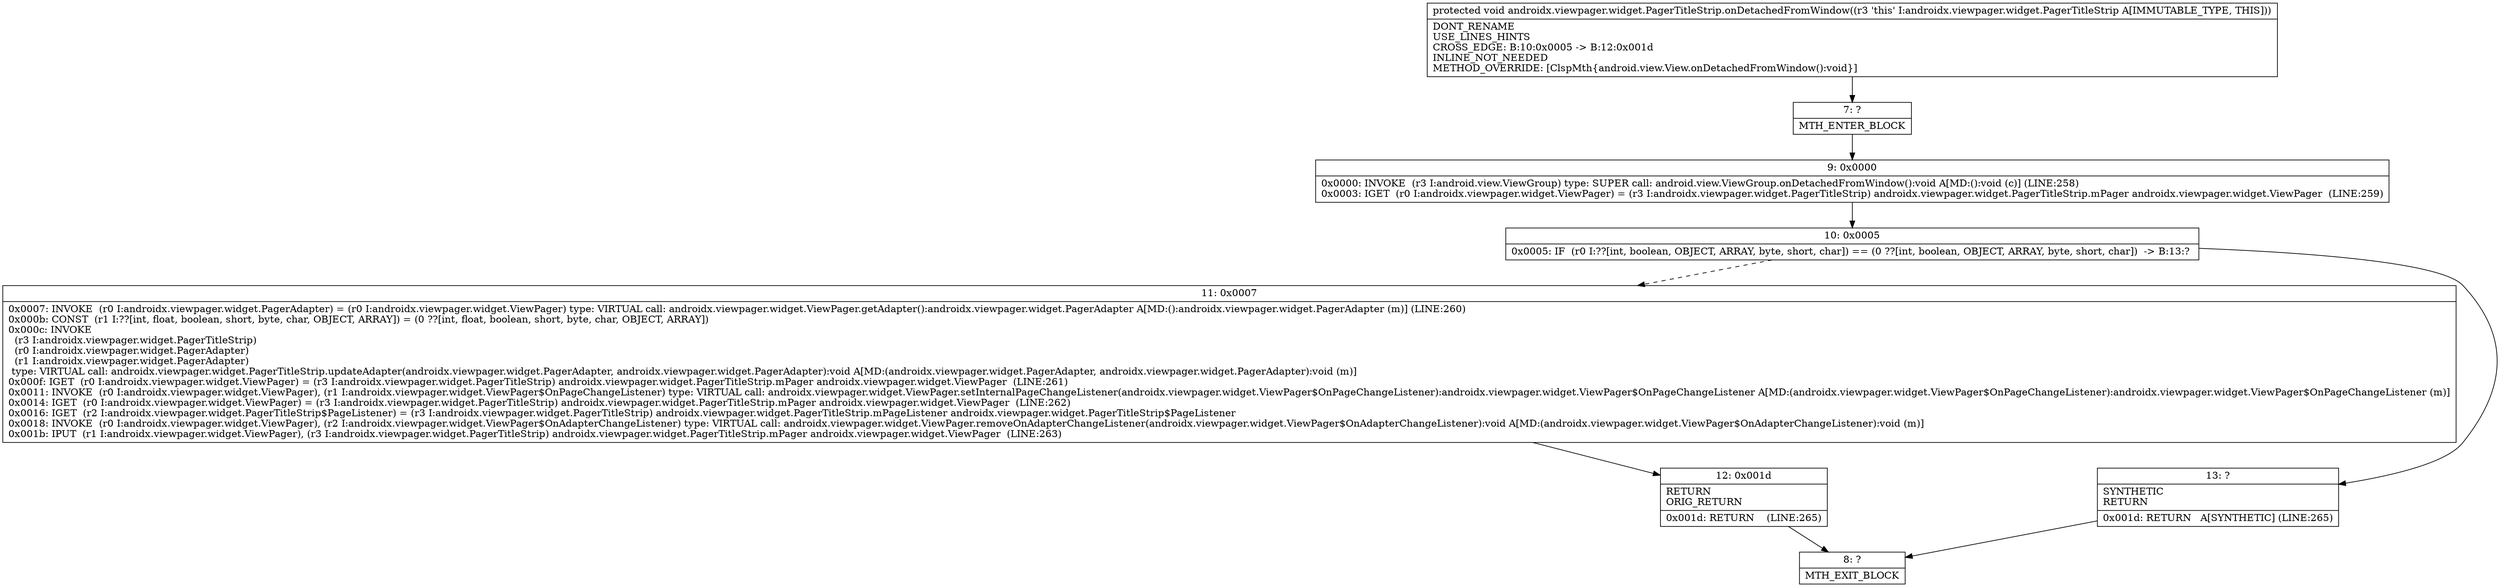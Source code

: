 digraph "CFG forandroidx.viewpager.widget.PagerTitleStrip.onDetachedFromWindow()V" {
Node_7 [shape=record,label="{7\:\ ?|MTH_ENTER_BLOCK\l}"];
Node_9 [shape=record,label="{9\:\ 0x0000|0x0000: INVOKE  (r3 I:android.view.ViewGroup) type: SUPER call: android.view.ViewGroup.onDetachedFromWindow():void A[MD:():void (c)] (LINE:258)\l0x0003: IGET  (r0 I:androidx.viewpager.widget.ViewPager) = (r3 I:androidx.viewpager.widget.PagerTitleStrip) androidx.viewpager.widget.PagerTitleStrip.mPager androidx.viewpager.widget.ViewPager  (LINE:259)\l}"];
Node_10 [shape=record,label="{10\:\ 0x0005|0x0005: IF  (r0 I:??[int, boolean, OBJECT, ARRAY, byte, short, char]) == (0 ??[int, boolean, OBJECT, ARRAY, byte, short, char])  \-\> B:13:? \l}"];
Node_11 [shape=record,label="{11\:\ 0x0007|0x0007: INVOKE  (r0 I:androidx.viewpager.widget.PagerAdapter) = (r0 I:androidx.viewpager.widget.ViewPager) type: VIRTUAL call: androidx.viewpager.widget.ViewPager.getAdapter():androidx.viewpager.widget.PagerAdapter A[MD:():androidx.viewpager.widget.PagerAdapter (m)] (LINE:260)\l0x000b: CONST  (r1 I:??[int, float, boolean, short, byte, char, OBJECT, ARRAY]) = (0 ??[int, float, boolean, short, byte, char, OBJECT, ARRAY]) \l0x000c: INVOKE  \l  (r3 I:androidx.viewpager.widget.PagerTitleStrip)\l  (r0 I:androidx.viewpager.widget.PagerAdapter)\l  (r1 I:androidx.viewpager.widget.PagerAdapter)\l type: VIRTUAL call: androidx.viewpager.widget.PagerTitleStrip.updateAdapter(androidx.viewpager.widget.PagerAdapter, androidx.viewpager.widget.PagerAdapter):void A[MD:(androidx.viewpager.widget.PagerAdapter, androidx.viewpager.widget.PagerAdapter):void (m)]\l0x000f: IGET  (r0 I:androidx.viewpager.widget.ViewPager) = (r3 I:androidx.viewpager.widget.PagerTitleStrip) androidx.viewpager.widget.PagerTitleStrip.mPager androidx.viewpager.widget.ViewPager  (LINE:261)\l0x0011: INVOKE  (r0 I:androidx.viewpager.widget.ViewPager), (r1 I:androidx.viewpager.widget.ViewPager$OnPageChangeListener) type: VIRTUAL call: androidx.viewpager.widget.ViewPager.setInternalPageChangeListener(androidx.viewpager.widget.ViewPager$OnPageChangeListener):androidx.viewpager.widget.ViewPager$OnPageChangeListener A[MD:(androidx.viewpager.widget.ViewPager$OnPageChangeListener):androidx.viewpager.widget.ViewPager$OnPageChangeListener (m)]\l0x0014: IGET  (r0 I:androidx.viewpager.widget.ViewPager) = (r3 I:androidx.viewpager.widget.PagerTitleStrip) androidx.viewpager.widget.PagerTitleStrip.mPager androidx.viewpager.widget.ViewPager  (LINE:262)\l0x0016: IGET  (r2 I:androidx.viewpager.widget.PagerTitleStrip$PageListener) = (r3 I:androidx.viewpager.widget.PagerTitleStrip) androidx.viewpager.widget.PagerTitleStrip.mPageListener androidx.viewpager.widget.PagerTitleStrip$PageListener \l0x0018: INVOKE  (r0 I:androidx.viewpager.widget.ViewPager), (r2 I:androidx.viewpager.widget.ViewPager$OnAdapterChangeListener) type: VIRTUAL call: androidx.viewpager.widget.ViewPager.removeOnAdapterChangeListener(androidx.viewpager.widget.ViewPager$OnAdapterChangeListener):void A[MD:(androidx.viewpager.widget.ViewPager$OnAdapterChangeListener):void (m)]\l0x001b: IPUT  (r1 I:androidx.viewpager.widget.ViewPager), (r3 I:androidx.viewpager.widget.PagerTitleStrip) androidx.viewpager.widget.PagerTitleStrip.mPager androidx.viewpager.widget.ViewPager  (LINE:263)\l}"];
Node_12 [shape=record,label="{12\:\ 0x001d|RETURN\lORIG_RETURN\l|0x001d: RETURN    (LINE:265)\l}"];
Node_8 [shape=record,label="{8\:\ ?|MTH_EXIT_BLOCK\l}"];
Node_13 [shape=record,label="{13\:\ ?|SYNTHETIC\lRETURN\l|0x001d: RETURN   A[SYNTHETIC] (LINE:265)\l}"];
MethodNode[shape=record,label="{protected void androidx.viewpager.widget.PagerTitleStrip.onDetachedFromWindow((r3 'this' I:androidx.viewpager.widget.PagerTitleStrip A[IMMUTABLE_TYPE, THIS]))  | DONT_RENAME\lUSE_LINES_HINTS\lCROSS_EDGE: B:10:0x0005 \-\> B:12:0x001d\lINLINE_NOT_NEEDED\lMETHOD_OVERRIDE: [ClspMth\{android.view.View.onDetachedFromWindow():void\}]\l}"];
MethodNode -> Node_7;Node_7 -> Node_9;
Node_9 -> Node_10;
Node_10 -> Node_11[style=dashed];
Node_10 -> Node_13;
Node_11 -> Node_12;
Node_12 -> Node_8;
Node_13 -> Node_8;
}

